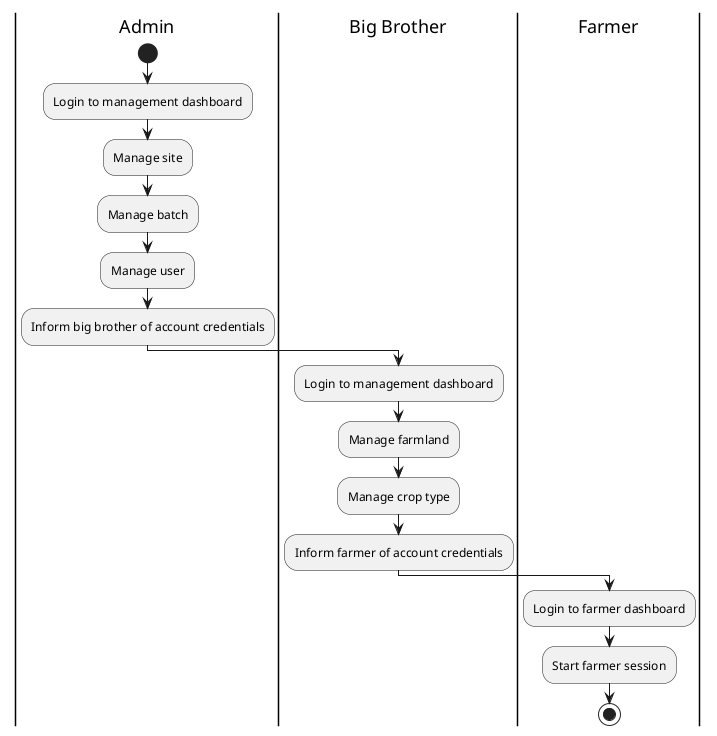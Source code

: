 @startuml

|Admin|

start

:Login to management dashboard;

:Manage site;

:Manage batch;

:Manage user;

:Inform big brother of account credentials;

|Big Brother|

:Login to management dashboard;

:Manage farmland;

:Manage crop type;

:Inform farmer of account credentials;

|Farmer|

:Login to farmer dashboard;

:Start farmer session;

stop

@enduml
